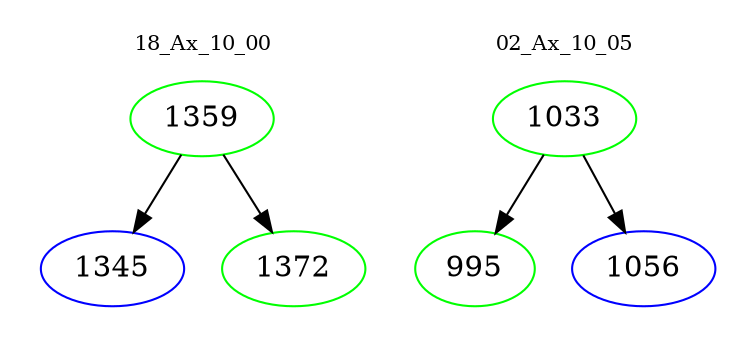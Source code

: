 digraph{
subgraph cluster_0 {
color = white
label = "18_Ax_10_00";
fontsize=10;
T0_1359 [label="1359", color="green"]
T0_1359 -> T0_1345 [color="black"]
T0_1345 [label="1345", color="blue"]
T0_1359 -> T0_1372 [color="black"]
T0_1372 [label="1372", color="green"]
}
subgraph cluster_1 {
color = white
label = "02_Ax_10_05";
fontsize=10;
T1_1033 [label="1033", color="green"]
T1_1033 -> T1_995 [color="black"]
T1_995 [label="995", color="green"]
T1_1033 -> T1_1056 [color="black"]
T1_1056 [label="1056", color="blue"]
}
}
